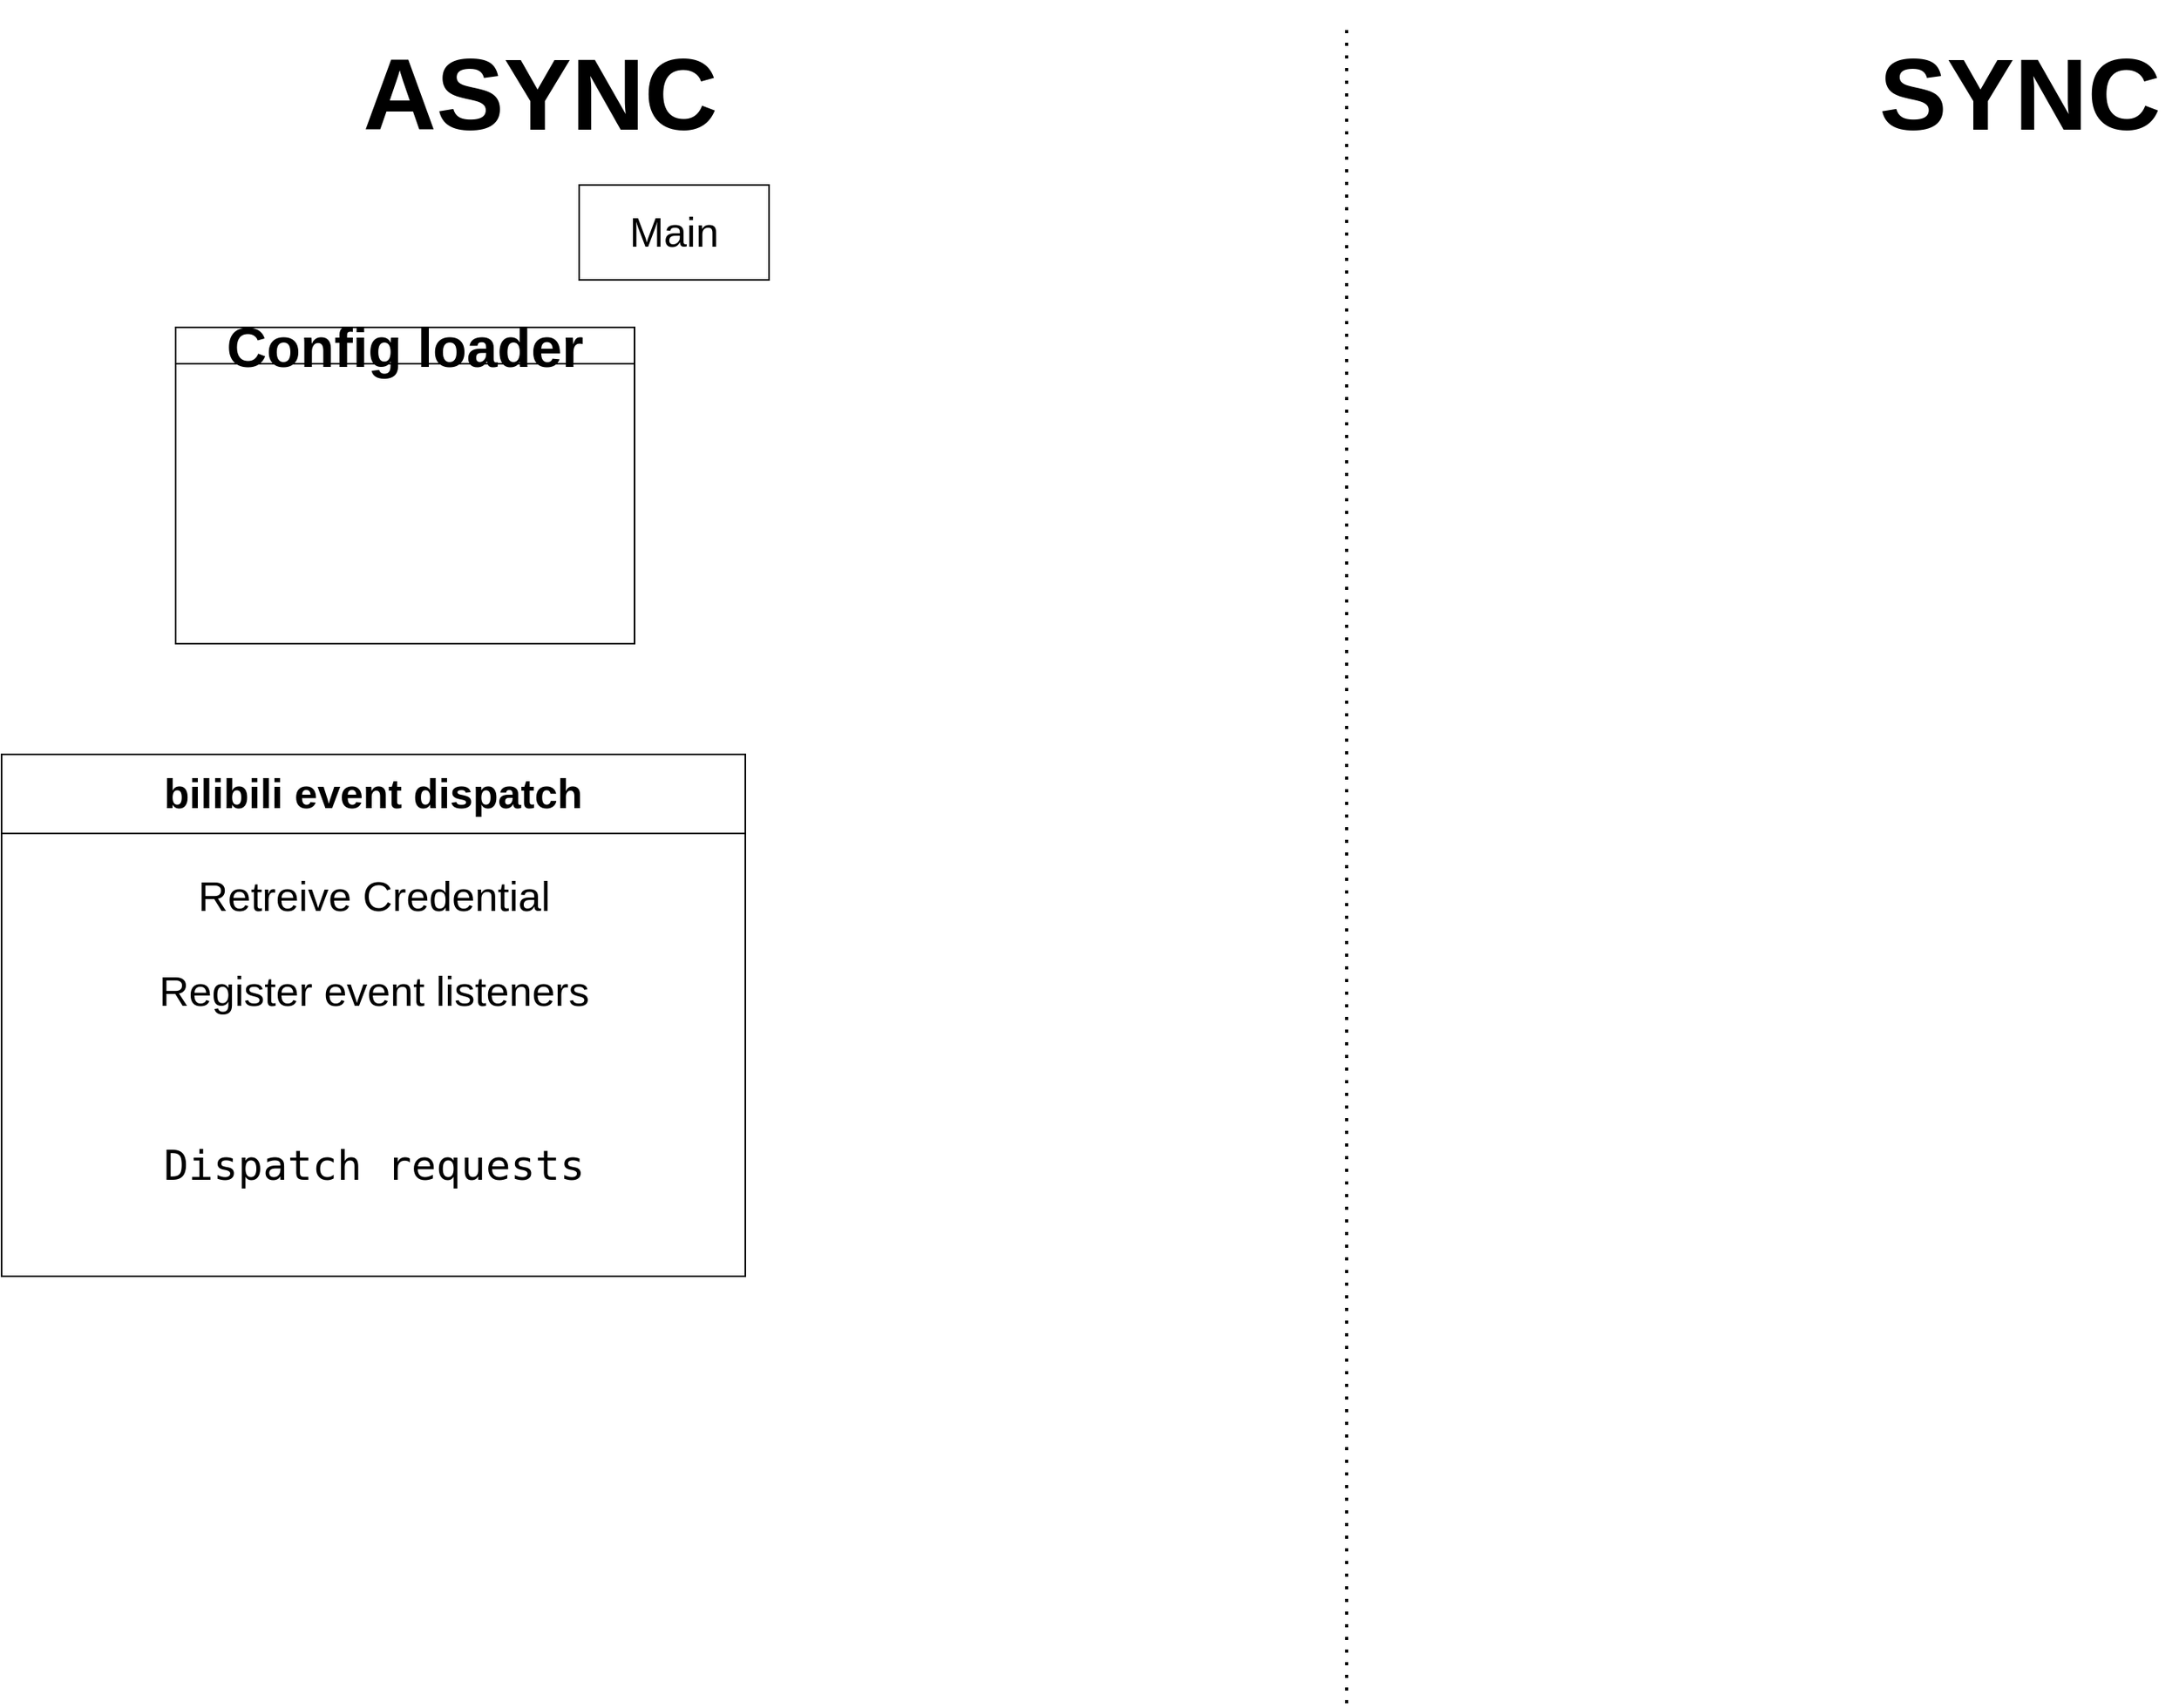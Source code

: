 <mxfile version="24.8.4">
  <diagram name="Page-1" id="XpBiJVX6laOag9ZCDTkH">
    <mxGraphModel dx="2424" dy="1684" grid="1" gridSize="10" guides="1" tooltips="1" connect="1" arrows="1" fold="1" page="1" pageScale="1" pageWidth="850" pageHeight="1100" math="0" shadow="0">
      <root>
        <mxCell id="0" />
        <mxCell id="1" parent="0" />
        <mxCell id="3zkTELs3RWdH-sz4RV-8-1" value="bilibili event dispatch" style="swimlane;whiteSpace=wrap;html=1;startSize=50;spacing=2;fontSize=26;" vertex="1" parent="1">
          <mxGeometry x="-850" y="490" width="470" height="330" as="geometry" />
        </mxCell>
        <mxCell id="3zkTELs3RWdH-sz4RV-8-2" value="Retreive Credential" style="text;html=1;align=center;verticalAlign=middle;resizable=0;points=[];autosize=1;strokeColor=none;fillColor=none;spacing=2;fontSize=26;" vertex="1" parent="3zkTELs3RWdH-sz4RV-8-1">
          <mxGeometry x="110" y="70" width="250" height="40" as="geometry" />
        </mxCell>
        <mxCell id="3zkTELs3RWdH-sz4RV-8-3" value="Register event listeners" style="text;html=1;align=center;verticalAlign=middle;resizable=0;points=[];autosize=1;strokeColor=none;fillColor=none;spacing=2;fontSize=26;" vertex="1" parent="3zkTELs3RWdH-sz4RV-8-1">
          <mxGeometry x="85" y="130" width="300" height="40" as="geometry" />
        </mxCell>
        <mxCell id="3zkTELs3RWdH-sz4RV-8-5" value="&lt;pre style=&quot;font-size: 26px;&quot;&gt;Dispatch requests&lt;/pre&gt;" style="text;html=1;align=center;verticalAlign=middle;resizable=0;points=[];autosize=1;strokeColor=none;fillColor=none;spacing=2;fontSize=26;" vertex="1" parent="3zkTELs3RWdH-sz4RV-8-1">
          <mxGeometry x="100" y="210" width="270" height="100" as="geometry" />
        </mxCell>
        <mxCell id="3zkTELs3RWdH-sz4RV-8-4" value="Main" style="whiteSpace=wrap;html=1;spacing=2;fontSize=26;" vertex="1" parent="1">
          <mxGeometry x="-485" y="130" width="120" height="60" as="geometry" />
        </mxCell>
        <mxCell id="3zkTELs3RWdH-sz4RV-8-6" value="" style="endArrow=none;dashed=1;html=1;dashPattern=1 3;strokeWidth=2;rounded=0;" edge="1" parent="1">
          <mxGeometry width="50" height="50" relative="1" as="geometry">
            <mxPoint y="1090" as="sourcePoint" />
            <mxPoint y="30" as="targetPoint" />
          </mxGeometry>
        </mxCell>
        <mxCell id="3zkTELs3RWdH-sz4RV-8-9" value="&lt;h1&gt;&lt;font style=&quot;font-size: 64px;&quot;&gt;ASYNC&lt;/font&gt;&lt;/h1&gt;" style="text;html=1;align=center;verticalAlign=middle;resizable=0;points=[];autosize=1;strokeColor=none;fillColor=none;" vertex="1" parent="1">
          <mxGeometry x="-635" y="13" width="250" height="120" as="geometry" />
        </mxCell>
        <mxCell id="3zkTELs3RWdH-sz4RV-8-10" value="&lt;h1&gt;&lt;font style=&quot;font-size: 64px;&quot;&gt;SYNC&lt;/font&gt;&lt;/h1&gt;" style="text;html=1;align=center;verticalAlign=middle;resizable=0;points=[];autosize=1;strokeColor=none;fillColor=none;" vertex="1" parent="1">
          <mxGeometry x="325" y="13" width="200" height="120" as="geometry" />
        </mxCell>
        <mxCell id="3zkTELs3RWdH-sz4RV-8-11" value="&lt;font style=&quot;font-size: 35px;&quot;&gt;Config loader&lt;/font&gt;" style="swimlane;whiteSpace=wrap;html=1;" vertex="1" parent="1">
          <mxGeometry x="-740" y="220" width="290" height="200" as="geometry" />
        </mxCell>
      </root>
    </mxGraphModel>
  </diagram>
</mxfile>
